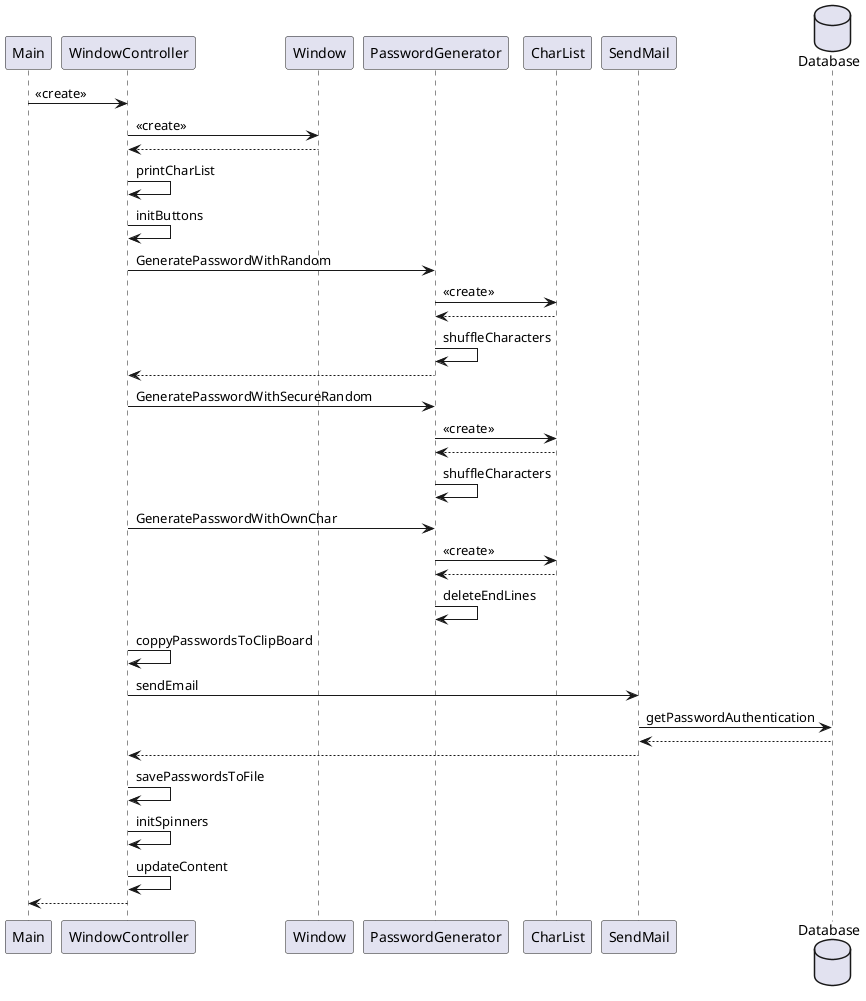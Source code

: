 @startuml
Main -> WindowController : <<create>>
WindowController -> Window : <<create>>
WindowController <-- Window
WindowController -> WindowController : printCharList
WindowController -> WindowController : initButtons
WindowController -> PasswordGenerator : GeneratePasswordWithRandom
PasswordGenerator -> CharList : <<create>>
PasswordGenerator <-- CharList
PasswordGenerator -> PasswordGenerator : shuffleCharacters
WindowController <-- PasswordGenerator
WindowController -> PasswordGenerator : GeneratePasswordWithSecureRandom
PasswordGenerator -> CharList : <<create>>
PasswordGenerator <-- CharList
PasswordGenerator -> PasswordGenerator : shuffleCharacters
WindowController -> PasswordGenerator : GeneratePasswordWithOwnChar
PasswordGenerator -> CharList : <<create>>
PasswordGenerator <-- CharList
PasswordGenerator -> PasswordGenerator : deleteEndLines
WindowController -> WindowController : coppyPasswordsToClipBoard
WindowController -> SendMail : sendEmail
database Database
SendMail -> Database :getPasswordAuthentication
SendMail <-- Database
WindowController <-- SendMail
WindowController -> WindowController : savePasswordsToFile
WindowController -> WindowController : initSpinners
WindowController -> WindowController : updateContent
Main <-- WindowController
@enduml